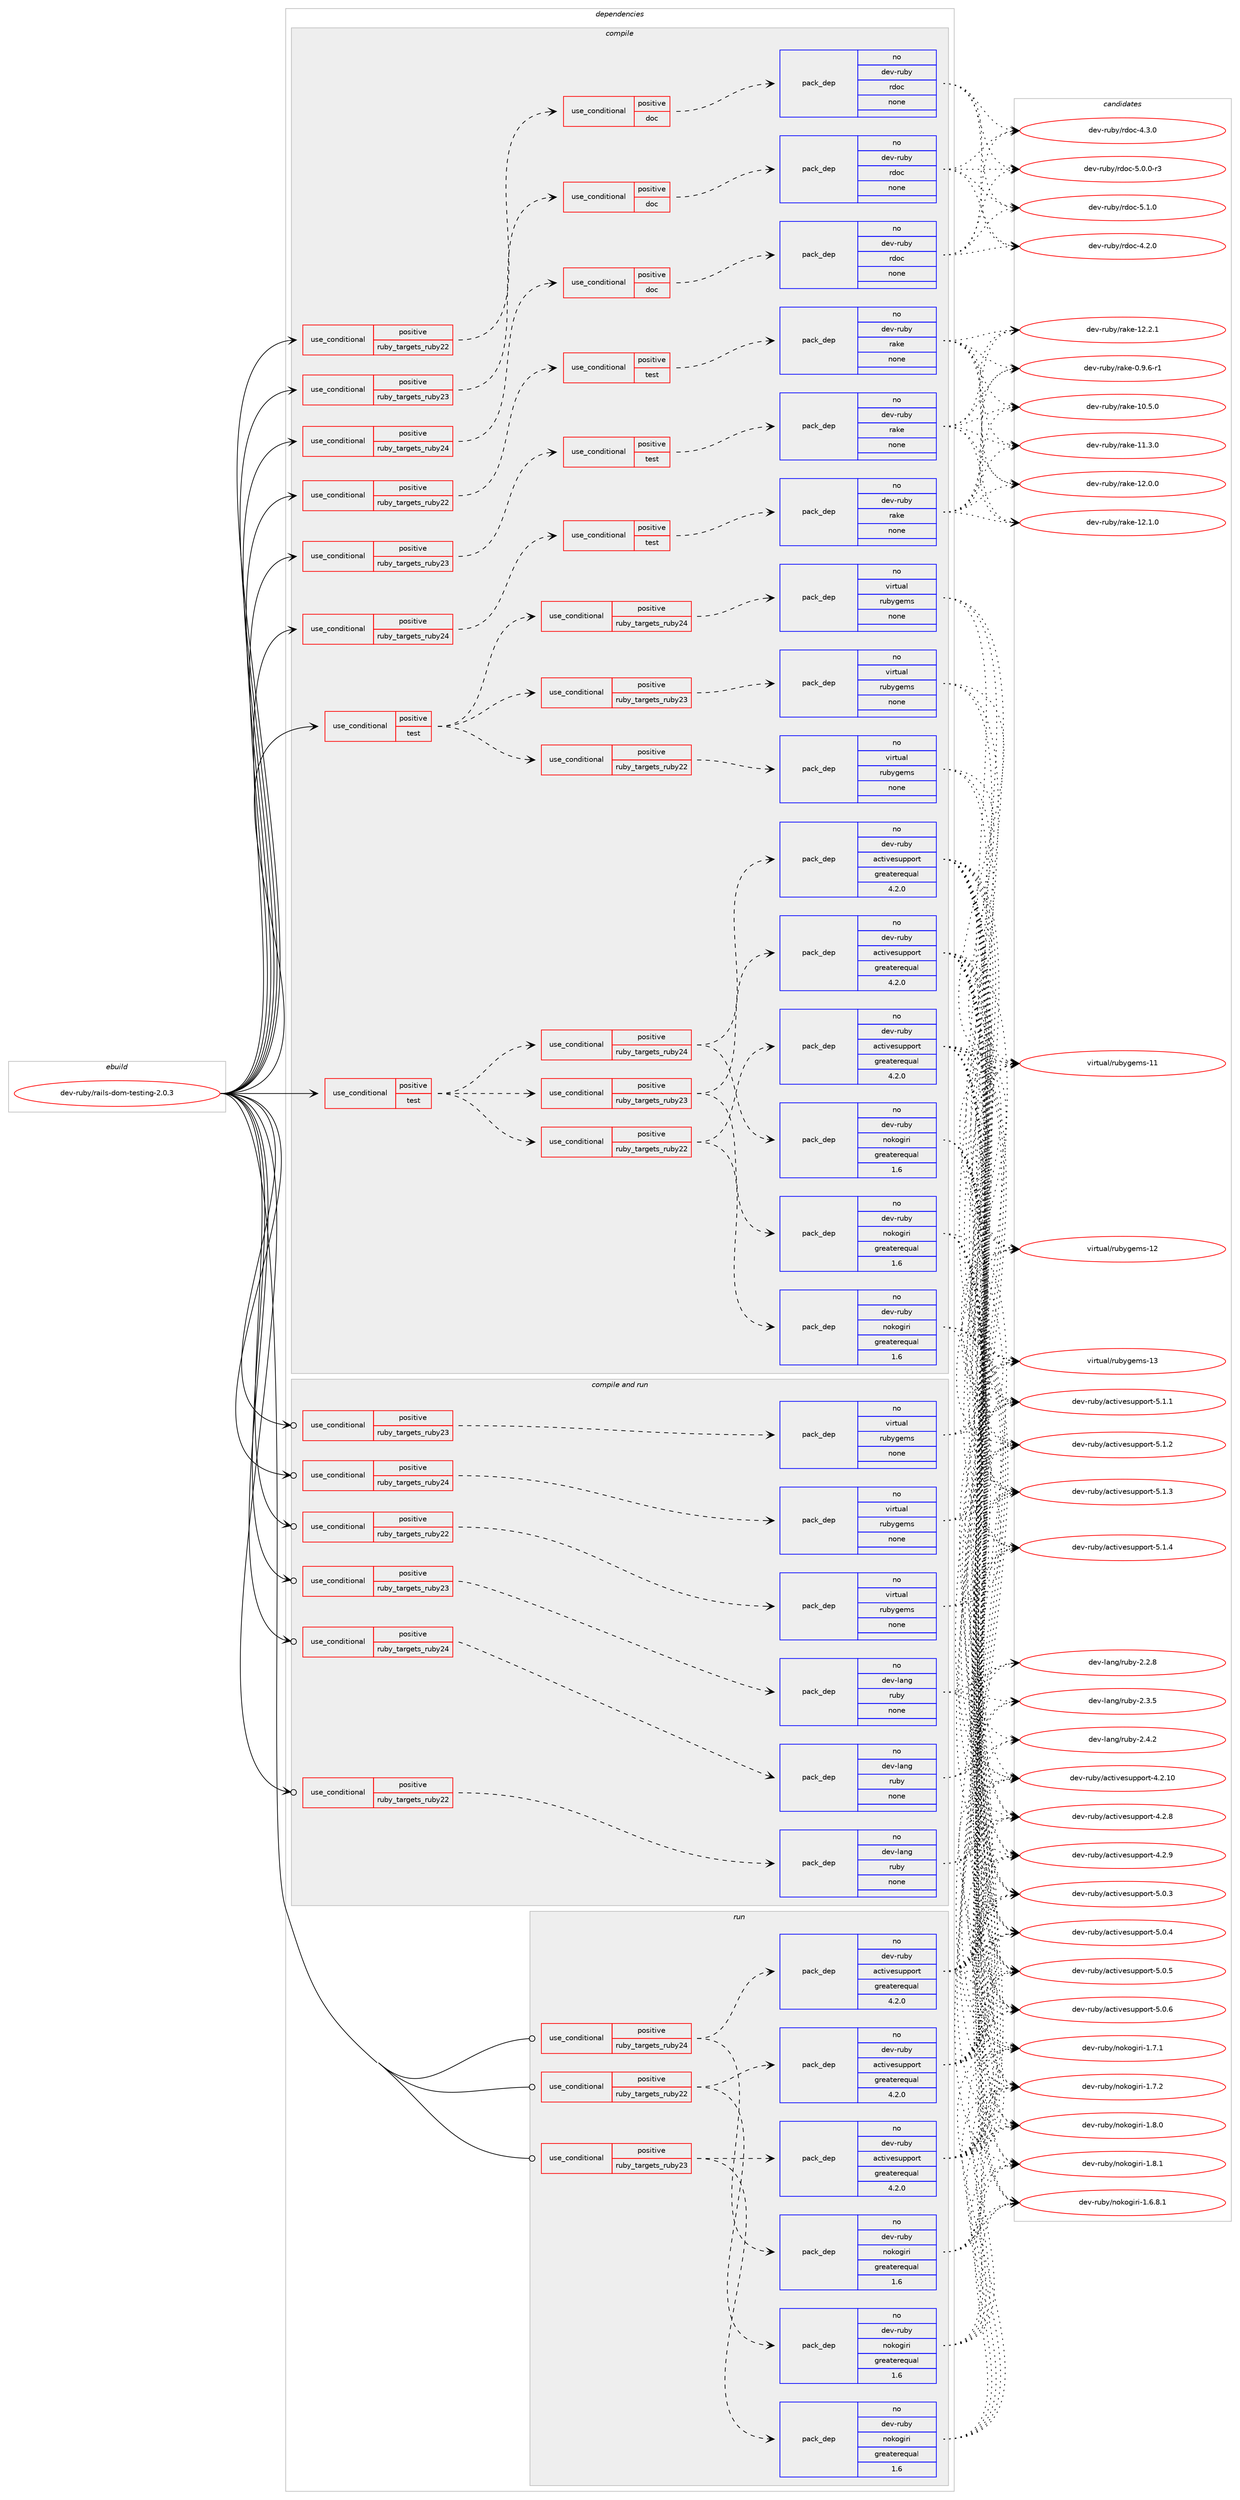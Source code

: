 digraph prolog {

# *************
# Graph options
# *************

newrank=true;
concentrate=true;
compound=true;
graph [rankdir=LR,fontname=Helvetica,fontsize=10,ranksep=1.5];#, ranksep=2.5, nodesep=0.2];
edge  [arrowhead=vee];
node  [fontname=Helvetica,fontsize=10];

# **********
# The ebuild
# **********

subgraph cluster_leftcol {
color=gray;
rank=same;
label=<<i>ebuild</i>>;
id [label="dev-ruby/rails-dom-testing-2.0.3", color=red, width=4, href="../dev-ruby/rails-dom-testing-2.0.3.svg"];
}

# ****************
# The dependencies
# ****************

subgraph cluster_midcol {
color=gray;
label=<<i>dependencies</i>>;
subgraph cluster_compile {
fillcolor="#eeeeee";
style=filled;
label=<<i>compile</i>>;
subgraph cond66800 {
dependency258056 [label=<<TABLE BORDER="0" CELLBORDER="1" CELLSPACING="0" CELLPADDING="4"><TR><TD ROWSPAN="3" CELLPADDING="10">use_conditional</TD></TR><TR><TD>positive</TD></TR><TR><TD>ruby_targets_ruby22</TD></TR></TABLE>>, shape=none, color=red];
subgraph cond66801 {
dependency258057 [label=<<TABLE BORDER="0" CELLBORDER="1" CELLSPACING="0" CELLPADDING="4"><TR><TD ROWSPAN="3" CELLPADDING="10">use_conditional</TD></TR><TR><TD>positive</TD></TR><TR><TD>doc</TD></TR></TABLE>>, shape=none, color=red];
subgraph pack187142 {
dependency258058 [label=<<TABLE BORDER="0" CELLBORDER="1" CELLSPACING="0" CELLPADDING="4" WIDTH="220"><TR><TD ROWSPAN="6" CELLPADDING="30">pack_dep</TD></TR><TR><TD WIDTH="110">no</TD></TR><TR><TD>dev-ruby</TD></TR><TR><TD>rdoc</TD></TR><TR><TD>none</TD></TR><TR><TD></TD></TR></TABLE>>, shape=none, color=blue];
}
dependency258057:e -> dependency258058:w [weight=20,style="dashed",arrowhead="vee"];
}
dependency258056:e -> dependency258057:w [weight=20,style="dashed",arrowhead="vee"];
}
id:e -> dependency258056:w [weight=20,style="solid",arrowhead="vee"];
subgraph cond66802 {
dependency258059 [label=<<TABLE BORDER="0" CELLBORDER="1" CELLSPACING="0" CELLPADDING="4"><TR><TD ROWSPAN="3" CELLPADDING="10">use_conditional</TD></TR><TR><TD>positive</TD></TR><TR><TD>ruby_targets_ruby22</TD></TR></TABLE>>, shape=none, color=red];
subgraph cond66803 {
dependency258060 [label=<<TABLE BORDER="0" CELLBORDER="1" CELLSPACING="0" CELLPADDING="4"><TR><TD ROWSPAN="3" CELLPADDING="10">use_conditional</TD></TR><TR><TD>positive</TD></TR><TR><TD>test</TD></TR></TABLE>>, shape=none, color=red];
subgraph pack187143 {
dependency258061 [label=<<TABLE BORDER="0" CELLBORDER="1" CELLSPACING="0" CELLPADDING="4" WIDTH="220"><TR><TD ROWSPAN="6" CELLPADDING="30">pack_dep</TD></TR><TR><TD WIDTH="110">no</TD></TR><TR><TD>dev-ruby</TD></TR><TR><TD>rake</TD></TR><TR><TD>none</TD></TR><TR><TD></TD></TR></TABLE>>, shape=none, color=blue];
}
dependency258060:e -> dependency258061:w [weight=20,style="dashed",arrowhead="vee"];
}
dependency258059:e -> dependency258060:w [weight=20,style="dashed",arrowhead="vee"];
}
id:e -> dependency258059:w [weight=20,style="solid",arrowhead="vee"];
subgraph cond66804 {
dependency258062 [label=<<TABLE BORDER="0" CELLBORDER="1" CELLSPACING="0" CELLPADDING="4"><TR><TD ROWSPAN="3" CELLPADDING="10">use_conditional</TD></TR><TR><TD>positive</TD></TR><TR><TD>ruby_targets_ruby23</TD></TR></TABLE>>, shape=none, color=red];
subgraph cond66805 {
dependency258063 [label=<<TABLE BORDER="0" CELLBORDER="1" CELLSPACING="0" CELLPADDING="4"><TR><TD ROWSPAN="3" CELLPADDING="10">use_conditional</TD></TR><TR><TD>positive</TD></TR><TR><TD>doc</TD></TR></TABLE>>, shape=none, color=red];
subgraph pack187144 {
dependency258064 [label=<<TABLE BORDER="0" CELLBORDER="1" CELLSPACING="0" CELLPADDING="4" WIDTH="220"><TR><TD ROWSPAN="6" CELLPADDING="30">pack_dep</TD></TR><TR><TD WIDTH="110">no</TD></TR><TR><TD>dev-ruby</TD></TR><TR><TD>rdoc</TD></TR><TR><TD>none</TD></TR><TR><TD></TD></TR></TABLE>>, shape=none, color=blue];
}
dependency258063:e -> dependency258064:w [weight=20,style="dashed",arrowhead="vee"];
}
dependency258062:e -> dependency258063:w [weight=20,style="dashed",arrowhead="vee"];
}
id:e -> dependency258062:w [weight=20,style="solid",arrowhead="vee"];
subgraph cond66806 {
dependency258065 [label=<<TABLE BORDER="0" CELLBORDER="1" CELLSPACING="0" CELLPADDING="4"><TR><TD ROWSPAN="3" CELLPADDING="10">use_conditional</TD></TR><TR><TD>positive</TD></TR><TR><TD>ruby_targets_ruby23</TD></TR></TABLE>>, shape=none, color=red];
subgraph cond66807 {
dependency258066 [label=<<TABLE BORDER="0" CELLBORDER="1" CELLSPACING="0" CELLPADDING="4"><TR><TD ROWSPAN="3" CELLPADDING="10">use_conditional</TD></TR><TR><TD>positive</TD></TR><TR><TD>test</TD></TR></TABLE>>, shape=none, color=red];
subgraph pack187145 {
dependency258067 [label=<<TABLE BORDER="0" CELLBORDER="1" CELLSPACING="0" CELLPADDING="4" WIDTH="220"><TR><TD ROWSPAN="6" CELLPADDING="30">pack_dep</TD></TR><TR><TD WIDTH="110">no</TD></TR><TR><TD>dev-ruby</TD></TR><TR><TD>rake</TD></TR><TR><TD>none</TD></TR><TR><TD></TD></TR></TABLE>>, shape=none, color=blue];
}
dependency258066:e -> dependency258067:w [weight=20,style="dashed",arrowhead="vee"];
}
dependency258065:e -> dependency258066:w [weight=20,style="dashed",arrowhead="vee"];
}
id:e -> dependency258065:w [weight=20,style="solid",arrowhead="vee"];
subgraph cond66808 {
dependency258068 [label=<<TABLE BORDER="0" CELLBORDER="1" CELLSPACING="0" CELLPADDING="4"><TR><TD ROWSPAN="3" CELLPADDING="10">use_conditional</TD></TR><TR><TD>positive</TD></TR><TR><TD>ruby_targets_ruby24</TD></TR></TABLE>>, shape=none, color=red];
subgraph cond66809 {
dependency258069 [label=<<TABLE BORDER="0" CELLBORDER="1" CELLSPACING="0" CELLPADDING="4"><TR><TD ROWSPAN="3" CELLPADDING="10">use_conditional</TD></TR><TR><TD>positive</TD></TR><TR><TD>doc</TD></TR></TABLE>>, shape=none, color=red];
subgraph pack187146 {
dependency258070 [label=<<TABLE BORDER="0" CELLBORDER="1" CELLSPACING="0" CELLPADDING="4" WIDTH="220"><TR><TD ROWSPAN="6" CELLPADDING="30">pack_dep</TD></TR><TR><TD WIDTH="110">no</TD></TR><TR><TD>dev-ruby</TD></TR><TR><TD>rdoc</TD></TR><TR><TD>none</TD></TR><TR><TD></TD></TR></TABLE>>, shape=none, color=blue];
}
dependency258069:e -> dependency258070:w [weight=20,style="dashed",arrowhead="vee"];
}
dependency258068:e -> dependency258069:w [weight=20,style="dashed",arrowhead="vee"];
}
id:e -> dependency258068:w [weight=20,style="solid",arrowhead="vee"];
subgraph cond66810 {
dependency258071 [label=<<TABLE BORDER="0" CELLBORDER="1" CELLSPACING="0" CELLPADDING="4"><TR><TD ROWSPAN="3" CELLPADDING="10">use_conditional</TD></TR><TR><TD>positive</TD></TR><TR><TD>ruby_targets_ruby24</TD></TR></TABLE>>, shape=none, color=red];
subgraph cond66811 {
dependency258072 [label=<<TABLE BORDER="0" CELLBORDER="1" CELLSPACING="0" CELLPADDING="4"><TR><TD ROWSPAN="3" CELLPADDING="10">use_conditional</TD></TR><TR><TD>positive</TD></TR><TR><TD>test</TD></TR></TABLE>>, shape=none, color=red];
subgraph pack187147 {
dependency258073 [label=<<TABLE BORDER="0" CELLBORDER="1" CELLSPACING="0" CELLPADDING="4" WIDTH="220"><TR><TD ROWSPAN="6" CELLPADDING="30">pack_dep</TD></TR><TR><TD WIDTH="110">no</TD></TR><TR><TD>dev-ruby</TD></TR><TR><TD>rake</TD></TR><TR><TD>none</TD></TR><TR><TD></TD></TR></TABLE>>, shape=none, color=blue];
}
dependency258072:e -> dependency258073:w [weight=20,style="dashed",arrowhead="vee"];
}
dependency258071:e -> dependency258072:w [weight=20,style="dashed",arrowhead="vee"];
}
id:e -> dependency258071:w [weight=20,style="solid",arrowhead="vee"];
subgraph cond66812 {
dependency258074 [label=<<TABLE BORDER="0" CELLBORDER="1" CELLSPACING="0" CELLPADDING="4"><TR><TD ROWSPAN="3" CELLPADDING="10">use_conditional</TD></TR><TR><TD>positive</TD></TR><TR><TD>test</TD></TR></TABLE>>, shape=none, color=red];
subgraph cond66813 {
dependency258075 [label=<<TABLE BORDER="0" CELLBORDER="1" CELLSPACING="0" CELLPADDING="4"><TR><TD ROWSPAN="3" CELLPADDING="10">use_conditional</TD></TR><TR><TD>positive</TD></TR><TR><TD>ruby_targets_ruby22</TD></TR></TABLE>>, shape=none, color=red];
subgraph pack187148 {
dependency258076 [label=<<TABLE BORDER="0" CELLBORDER="1" CELLSPACING="0" CELLPADDING="4" WIDTH="220"><TR><TD ROWSPAN="6" CELLPADDING="30">pack_dep</TD></TR><TR><TD WIDTH="110">no</TD></TR><TR><TD>dev-ruby</TD></TR><TR><TD>activesupport</TD></TR><TR><TD>greaterequal</TD></TR><TR><TD>4.2.0</TD></TR></TABLE>>, shape=none, color=blue];
}
dependency258075:e -> dependency258076:w [weight=20,style="dashed",arrowhead="vee"];
subgraph pack187149 {
dependency258077 [label=<<TABLE BORDER="0" CELLBORDER="1" CELLSPACING="0" CELLPADDING="4" WIDTH="220"><TR><TD ROWSPAN="6" CELLPADDING="30">pack_dep</TD></TR><TR><TD WIDTH="110">no</TD></TR><TR><TD>dev-ruby</TD></TR><TR><TD>nokogiri</TD></TR><TR><TD>greaterequal</TD></TR><TR><TD>1.6</TD></TR></TABLE>>, shape=none, color=blue];
}
dependency258075:e -> dependency258077:w [weight=20,style="dashed",arrowhead="vee"];
}
dependency258074:e -> dependency258075:w [weight=20,style="dashed",arrowhead="vee"];
subgraph cond66814 {
dependency258078 [label=<<TABLE BORDER="0" CELLBORDER="1" CELLSPACING="0" CELLPADDING="4"><TR><TD ROWSPAN="3" CELLPADDING="10">use_conditional</TD></TR><TR><TD>positive</TD></TR><TR><TD>ruby_targets_ruby23</TD></TR></TABLE>>, shape=none, color=red];
subgraph pack187150 {
dependency258079 [label=<<TABLE BORDER="0" CELLBORDER="1" CELLSPACING="0" CELLPADDING="4" WIDTH="220"><TR><TD ROWSPAN="6" CELLPADDING="30">pack_dep</TD></TR><TR><TD WIDTH="110">no</TD></TR><TR><TD>dev-ruby</TD></TR><TR><TD>activesupport</TD></TR><TR><TD>greaterequal</TD></TR><TR><TD>4.2.0</TD></TR></TABLE>>, shape=none, color=blue];
}
dependency258078:e -> dependency258079:w [weight=20,style="dashed",arrowhead="vee"];
subgraph pack187151 {
dependency258080 [label=<<TABLE BORDER="0" CELLBORDER="1" CELLSPACING="0" CELLPADDING="4" WIDTH="220"><TR><TD ROWSPAN="6" CELLPADDING="30">pack_dep</TD></TR><TR><TD WIDTH="110">no</TD></TR><TR><TD>dev-ruby</TD></TR><TR><TD>nokogiri</TD></TR><TR><TD>greaterequal</TD></TR><TR><TD>1.6</TD></TR></TABLE>>, shape=none, color=blue];
}
dependency258078:e -> dependency258080:w [weight=20,style="dashed",arrowhead="vee"];
}
dependency258074:e -> dependency258078:w [weight=20,style="dashed",arrowhead="vee"];
subgraph cond66815 {
dependency258081 [label=<<TABLE BORDER="0" CELLBORDER="1" CELLSPACING="0" CELLPADDING="4"><TR><TD ROWSPAN="3" CELLPADDING="10">use_conditional</TD></TR><TR><TD>positive</TD></TR><TR><TD>ruby_targets_ruby24</TD></TR></TABLE>>, shape=none, color=red];
subgraph pack187152 {
dependency258082 [label=<<TABLE BORDER="0" CELLBORDER="1" CELLSPACING="0" CELLPADDING="4" WIDTH="220"><TR><TD ROWSPAN="6" CELLPADDING="30">pack_dep</TD></TR><TR><TD WIDTH="110">no</TD></TR><TR><TD>dev-ruby</TD></TR><TR><TD>activesupport</TD></TR><TR><TD>greaterequal</TD></TR><TR><TD>4.2.0</TD></TR></TABLE>>, shape=none, color=blue];
}
dependency258081:e -> dependency258082:w [weight=20,style="dashed",arrowhead="vee"];
subgraph pack187153 {
dependency258083 [label=<<TABLE BORDER="0" CELLBORDER="1" CELLSPACING="0" CELLPADDING="4" WIDTH="220"><TR><TD ROWSPAN="6" CELLPADDING="30">pack_dep</TD></TR><TR><TD WIDTH="110">no</TD></TR><TR><TD>dev-ruby</TD></TR><TR><TD>nokogiri</TD></TR><TR><TD>greaterequal</TD></TR><TR><TD>1.6</TD></TR></TABLE>>, shape=none, color=blue];
}
dependency258081:e -> dependency258083:w [weight=20,style="dashed",arrowhead="vee"];
}
dependency258074:e -> dependency258081:w [weight=20,style="dashed",arrowhead="vee"];
}
id:e -> dependency258074:w [weight=20,style="solid",arrowhead="vee"];
subgraph cond66816 {
dependency258084 [label=<<TABLE BORDER="0" CELLBORDER="1" CELLSPACING="0" CELLPADDING="4"><TR><TD ROWSPAN="3" CELLPADDING="10">use_conditional</TD></TR><TR><TD>positive</TD></TR><TR><TD>test</TD></TR></TABLE>>, shape=none, color=red];
subgraph cond66817 {
dependency258085 [label=<<TABLE BORDER="0" CELLBORDER="1" CELLSPACING="0" CELLPADDING="4"><TR><TD ROWSPAN="3" CELLPADDING="10">use_conditional</TD></TR><TR><TD>positive</TD></TR><TR><TD>ruby_targets_ruby22</TD></TR></TABLE>>, shape=none, color=red];
subgraph pack187154 {
dependency258086 [label=<<TABLE BORDER="0" CELLBORDER="1" CELLSPACING="0" CELLPADDING="4" WIDTH="220"><TR><TD ROWSPAN="6" CELLPADDING="30">pack_dep</TD></TR><TR><TD WIDTH="110">no</TD></TR><TR><TD>virtual</TD></TR><TR><TD>rubygems</TD></TR><TR><TD>none</TD></TR><TR><TD></TD></TR></TABLE>>, shape=none, color=blue];
}
dependency258085:e -> dependency258086:w [weight=20,style="dashed",arrowhead="vee"];
}
dependency258084:e -> dependency258085:w [weight=20,style="dashed",arrowhead="vee"];
subgraph cond66818 {
dependency258087 [label=<<TABLE BORDER="0" CELLBORDER="1" CELLSPACING="0" CELLPADDING="4"><TR><TD ROWSPAN="3" CELLPADDING="10">use_conditional</TD></TR><TR><TD>positive</TD></TR><TR><TD>ruby_targets_ruby23</TD></TR></TABLE>>, shape=none, color=red];
subgraph pack187155 {
dependency258088 [label=<<TABLE BORDER="0" CELLBORDER="1" CELLSPACING="0" CELLPADDING="4" WIDTH="220"><TR><TD ROWSPAN="6" CELLPADDING="30">pack_dep</TD></TR><TR><TD WIDTH="110">no</TD></TR><TR><TD>virtual</TD></TR><TR><TD>rubygems</TD></TR><TR><TD>none</TD></TR><TR><TD></TD></TR></TABLE>>, shape=none, color=blue];
}
dependency258087:e -> dependency258088:w [weight=20,style="dashed",arrowhead="vee"];
}
dependency258084:e -> dependency258087:w [weight=20,style="dashed",arrowhead="vee"];
subgraph cond66819 {
dependency258089 [label=<<TABLE BORDER="0" CELLBORDER="1" CELLSPACING="0" CELLPADDING="4"><TR><TD ROWSPAN="3" CELLPADDING="10">use_conditional</TD></TR><TR><TD>positive</TD></TR><TR><TD>ruby_targets_ruby24</TD></TR></TABLE>>, shape=none, color=red];
subgraph pack187156 {
dependency258090 [label=<<TABLE BORDER="0" CELLBORDER="1" CELLSPACING="0" CELLPADDING="4" WIDTH="220"><TR><TD ROWSPAN="6" CELLPADDING="30">pack_dep</TD></TR><TR><TD WIDTH="110">no</TD></TR><TR><TD>virtual</TD></TR><TR><TD>rubygems</TD></TR><TR><TD>none</TD></TR><TR><TD></TD></TR></TABLE>>, shape=none, color=blue];
}
dependency258089:e -> dependency258090:w [weight=20,style="dashed",arrowhead="vee"];
}
dependency258084:e -> dependency258089:w [weight=20,style="dashed",arrowhead="vee"];
}
id:e -> dependency258084:w [weight=20,style="solid",arrowhead="vee"];
}
subgraph cluster_compileandrun {
fillcolor="#eeeeee";
style=filled;
label=<<i>compile and run</i>>;
subgraph cond66820 {
dependency258091 [label=<<TABLE BORDER="0" CELLBORDER="1" CELLSPACING="0" CELLPADDING="4"><TR><TD ROWSPAN="3" CELLPADDING="10">use_conditional</TD></TR><TR><TD>positive</TD></TR><TR><TD>ruby_targets_ruby22</TD></TR></TABLE>>, shape=none, color=red];
subgraph pack187157 {
dependency258092 [label=<<TABLE BORDER="0" CELLBORDER="1" CELLSPACING="0" CELLPADDING="4" WIDTH="220"><TR><TD ROWSPAN="6" CELLPADDING="30">pack_dep</TD></TR><TR><TD WIDTH="110">no</TD></TR><TR><TD>dev-lang</TD></TR><TR><TD>ruby</TD></TR><TR><TD>none</TD></TR><TR><TD></TD></TR></TABLE>>, shape=none, color=blue];
}
dependency258091:e -> dependency258092:w [weight=20,style="dashed",arrowhead="vee"];
}
id:e -> dependency258091:w [weight=20,style="solid",arrowhead="odotvee"];
subgraph cond66821 {
dependency258093 [label=<<TABLE BORDER="0" CELLBORDER="1" CELLSPACING="0" CELLPADDING="4"><TR><TD ROWSPAN="3" CELLPADDING="10">use_conditional</TD></TR><TR><TD>positive</TD></TR><TR><TD>ruby_targets_ruby22</TD></TR></TABLE>>, shape=none, color=red];
subgraph pack187158 {
dependency258094 [label=<<TABLE BORDER="0" CELLBORDER="1" CELLSPACING="0" CELLPADDING="4" WIDTH="220"><TR><TD ROWSPAN="6" CELLPADDING="30">pack_dep</TD></TR><TR><TD WIDTH="110">no</TD></TR><TR><TD>virtual</TD></TR><TR><TD>rubygems</TD></TR><TR><TD>none</TD></TR><TR><TD></TD></TR></TABLE>>, shape=none, color=blue];
}
dependency258093:e -> dependency258094:w [weight=20,style="dashed",arrowhead="vee"];
}
id:e -> dependency258093:w [weight=20,style="solid",arrowhead="odotvee"];
subgraph cond66822 {
dependency258095 [label=<<TABLE BORDER="0" CELLBORDER="1" CELLSPACING="0" CELLPADDING="4"><TR><TD ROWSPAN="3" CELLPADDING="10">use_conditional</TD></TR><TR><TD>positive</TD></TR><TR><TD>ruby_targets_ruby23</TD></TR></TABLE>>, shape=none, color=red];
subgraph pack187159 {
dependency258096 [label=<<TABLE BORDER="0" CELLBORDER="1" CELLSPACING="0" CELLPADDING="4" WIDTH="220"><TR><TD ROWSPAN="6" CELLPADDING="30">pack_dep</TD></TR><TR><TD WIDTH="110">no</TD></TR><TR><TD>dev-lang</TD></TR><TR><TD>ruby</TD></TR><TR><TD>none</TD></TR><TR><TD></TD></TR></TABLE>>, shape=none, color=blue];
}
dependency258095:e -> dependency258096:w [weight=20,style="dashed",arrowhead="vee"];
}
id:e -> dependency258095:w [weight=20,style="solid",arrowhead="odotvee"];
subgraph cond66823 {
dependency258097 [label=<<TABLE BORDER="0" CELLBORDER="1" CELLSPACING="0" CELLPADDING="4"><TR><TD ROWSPAN="3" CELLPADDING="10">use_conditional</TD></TR><TR><TD>positive</TD></TR><TR><TD>ruby_targets_ruby23</TD></TR></TABLE>>, shape=none, color=red];
subgraph pack187160 {
dependency258098 [label=<<TABLE BORDER="0" CELLBORDER="1" CELLSPACING="0" CELLPADDING="4" WIDTH="220"><TR><TD ROWSPAN="6" CELLPADDING="30">pack_dep</TD></TR><TR><TD WIDTH="110">no</TD></TR><TR><TD>virtual</TD></TR><TR><TD>rubygems</TD></TR><TR><TD>none</TD></TR><TR><TD></TD></TR></TABLE>>, shape=none, color=blue];
}
dependency258097:e -> dependency258098:w [weight=20,style="dashed",arrowhead="vee"];
}
id:e -> dependency258097:w [weight=20,style="solid",arrowhead="odotvee"];
subgraph cond66824 {
dependency258099 [label=<<TABLE BORDER="0" CELLBORDER="1" CELLSPACING="0" CELLPADDING="4"><TR><TD ROWSPAN="3" CELLPADDING="10">use_conditional</TD></TR><TR><TD>positive</TD></TR><TR><TD>ruby_targets_ruby24</TD></TR></TABLE>>, shape=none, color=red];
subgraph pack187161 {
dependency258100 [label=<<TABLE BORDER="0" CELLBORDER="1" CELLSPACING="0" CELLPADDING="4" WIDTH="220"><TR><TD ROWSPAN="6" CELLPADDING="30">pack_dep</TD></TR><TR><TD WIDTH="110">no</TD></TR><TR><TD>dev-lang</TD></TR><TR><TD>ruby</TD></TR><TR><TD>none</TD></TR><TR><TD></TD></TR></TABLE>>, shape=none, color=blue];
}
dependency258099:e -> dependency258100:w [weight=20,style="dashed",arrowhead="vee"];
}
id:e -> dependency258099:w [weight=20,style="solid",arrowhead="odotvee"];
subgraph cond66825 {
dependency258101 [label=<<TABLE BORDER="0" CELLBORDER="1" CELLSPACING="0" CELLPADDING="4"><TR><TD ROWSPAN="3" CELLPADDING="10">use_conditional</TD></TR><TR><TD>positive</TD></TR><TR><TD>ruby_targets_ruby24</TD></TR></TABLE>>, shape=none, color=red];
subgraph pack187162 {
dependency258102 [label=<<TABLE BORDER="0" CELLBORDER="1" CELLSPACING="0" CELLPADDING="4" WIDTH="220"><TR><TD ROWSPAN="6" CELLPADDING="30">pack_dep</TD></TR><TR><TD WIDTH="110">no</TD></TR><TR><TD>virtual</TD></TR><TR><TD>rubygems</TD></TR><TR><TD>none</TD></TR><TR><TD></TD></TR></TABLE>>, shape=none, color=blue];
}
dependency258101:e -> dependency258102:w [weight=20,style="dashed",arrowhead="vee"];
}
id:e -> dependency258101:w [weight=20,style="solid",arrowhead="odotvee"];
}
subgraph cluster_run {
fillcolor="#eeeeee";
style=filled;
label=<<i>run</i>>;
subgraph cond66826 {
dependency258103 [label=<<TABLE BORDER="0" CELLBORDER="1" CELLSPACING="0" CELLPADDING="4"><TR><TD ROWSPAN="3" CELLPADDING="10">use_conditional</TD></TR><TR><TD>positive</TD></TR><TR><TD>ruby_targets_ruby22</TD></TR></TABLE>>, shape=none, color=red];
subgraph pack187163 {
dependency258104 [label=<<TABLE BORDER="0" CELLBORDER="1" CELLSPACING="0" CELLPADDING="4" WIDTH="220"><TR><TD ROWSPAN="6" CELLPADDING="30">pack_dep</TD></TR><TR><TD WIDTH="110">no</TD></TR><TR><TD>dev-ruby</TD></TR><TR><TD>activesupport</TD></TR><TR><TD>greaterequal</TD></TR><TR><TD>4.2.0</TD></TR></TABLE>>, shape=none, color=blue];
}
dependency258103:e -> dependency258104:w [weight=20,style="dashed",arrowhead="vee"];
subgraph pack187164 {
dependency258105 [label=<<TABLE BORDER="0" CELLBORDER="1" CELLSPACING="0" CELLPADDING="4" WIDTH="220"><TR><TD ROWSPAN="6" CELLPADDING="30">pack_dep</TD></TR><TR><TD WIDTH="110">no</TD></TR><TR><TD>dev-ruby</TD></TR><TR><TD>nokogiri</TD></TR><TR><TD>greaterequal</TD></TR><TR><TD>1.6</TD></TR></TABLE>>, shape=none, color=blue];
}
dependency258103:e -> dependency258105:w [weight=20,style="dashed",arrowhead="vee"];
}
id:e -> dependency258103:w [weight=20,style="solid",arrowhead="odot"];
subgraph cond66827 {
dependency258106 [label=<<TABLE BORDER="0" CELLBORDER="1" CELLSPACING="0" CELLPADDING="4"><TR><TD ROWSPAN="3" CELLPADDING="10">use_conditional</TD></TR><TR><TD>positive</TD></TR><TR><TD>ruby_targets_ruby23</TD></TR></TABLE>>, shape=none, color=red];
subgraph pack187165 {
dependency258107 [label=<<TABLE BORDER="0" CELLBORDER="1" CELLSPACING="0" CELLPADDING="4" WIDTH="220"><TR><TD ROWSPAN="6" CELLPADDING="30">pack_dep</TD></TR><TR><TD WIDTH="110">no</TD></TR><TR><TD>dev-ruby</TD></TR><TR><TD>activesupport</TD></TR><TR><TD>greaterequal</TD></TR><TR><TD>4.2.0</TD></TR></TABLE>>, shape=none, color=blue];
}
dependency258106:e -> dependency258107:w [weight=20,style="dashed",arrowhead="vee"];
subgraph pack187166 {
dependency258108 [label=<<TABLE BORDER="0" CELLBORDER="1" CELLSPACING="0" CELLPADDING="4" WIDTH="220"><TR><TD ROWSPAN="6" CELLPADDING="30">pack_dep</TD></TR><TR><TD WIDTH="110">no</TD></TR><TR><TD>dev-ruby</TD></TR><TR><TD>nokogiri</TD></TR><TR><TD>greaterequal</TD></TR><TR><TD>1.6</TD></TR></TABLE>>, shape=none, color=blue];
}
dependency258106:e -> dependency258108:w [weight=20,style="dashed",arrowhead="vee"];
}
id:e -> dependency258106:w [weight=20,style="solid",arrowhead="odot"];
subgraph cond66828 {
dependency258109 [label=<<TABLE BORDER="0" CELLBORDER="1" CELLSPACING="0" CELLPADDING="4"><TR><TD ROWSPAN="3" CELLPADDING="10">use_conditional</TD></TR><TR><TD>positive</TD></TR><TR><TD>ruby_targets_ruby24</TD></TR></TABLE>>, shape=none, color=red];
subgraph pack187167 {
dependency258110 [label=<<TABLE BORDER="0" CELLBORDER="1" CELLSPACING="0" CELLPADDING="4" WIDTH="220"><TR><TD ROWSPAN="6" CELLPADDING="30">pack_dep</TD></TR><TR><TD WIDTH="110">no</TD></TR><TR><TD>dev-ruby</TD></TR><TR><TD>activesupport</TD></TR><TR><TD>greaterequal</TD></TR><TR><TD>4.2.0</TD></TR></TABLE>>, shape=none, color=blue];
}
dependency258109:e -> dependency258110:w [weight=20,style="dashed",arrowhead="vee"];
subgraph pack187168 {
dependency258111 [label=<<TABLE BORDER="0" CELLBORDER="1" CELLSPACING="0" CELLPADDING="4" WIDTH="220"><TR><TD ROWSPAN="6" CELLPADDING="30">pack_dep</TD></TR><TR><TD WIDTH="110">no</TD></TR><TR><TD>dev-ruby</TD></TR><TR><TD>nokogiri</TD></TR><TR><TD>greaterequal</TD></TR><TR><TD>1.6</TD></TR></TABLE>>, shape=none, color=blue];
}
dependency258109:e -> dependency258111:w [weight=20,style="dashed",arrowhead="vee"];
}
id:e -> dependency258109:w [weight=20,style="solid",arrowhead="odot"];
}
}

# **************
# The candidates
# **************

subgraph cluster_choices {
rank=same;
color=gray;
label=<<i>candidates</i>>;

subgraph choice187142 {
color=black;
nodesep=1;
choice10010111845114117981214711410011199455246504648 [label="dev-ruby/rdoc-4.2.0", color=red, width=4,href="../dev-ruby/rdoc-4.2.0.svg"];
choice10010111845114117981214711410011199455246514648 [label="dev-ruby/rdoc-4.3.0", color=red, width=4,href="../dev-ruby/rdoc-4.3.0.svg"];
choice100101118451141179812147114100111994553464846484511451 [label="dev-ruby/rdoc-5.0.0-r3", color=red, width=4,href="../dev-ruby/rdoc-5.0.0-r3.svg"];
choice10010111845114117981214711410011199455346494648 [label="dev-ruby/rdoc-5.1.0", color=red, width=4,href="../dev-ruby/rdoc-5.1.0.svg"];
dependency258058:e -> choice10010111845114117981214711410011199455246504648:w [style=dotted,weight="100"];
dependency258058:e -> choice10010111845114117981214711410011199455246514648:w [style=dotted,weight="100"];
dependency258058:e -> choice100101118451141179812147114100111994553464846484511451:w [style=dotted,weight="100"];
dependency258058:e -> choice10010111845114117981214711410011199455346494648:w [style=dotted,weight="100"];
}
subgraph choice187143 {
color=black;
nodesep=1;
choice100101118451141179812147114971071014548465746544511449 [label="dev-ruby/rake-0.9.6-r1", color=red, width=4,href="../dev-ruby/rake-0.9.6-r1.svg"];
choice1001011184511411798121471149710710145494846534648 [label="dev-ruby/rake-10.5.0", color=red, width=4,href="../dev-ruby/rake-10.5.0.svg"];
choice1001011184511411798121471149710710145494946514648 [label="dev-ruby/rake-11.3.0", color=red, width=4,href="../dev-ruby/rake-11.3.0.svg"];
choice1001011184511411798121471149710710145495046484648 [label="dev-ruby/rake-12.0.0", color=red, width=4,href="../dev-ruby/rake-12.0.0.svg"];
choice1001011184511411798121471149710710145495046494648 [label="dev-ruby/rake-12.1.0", color=red, width=4,href="../dev-ruby/rake-12.1.0.svg"];
choice1001011184511411798121471149710710145495046504649 [label="dev-ruby/rake-12.2.1", color=red, width=4,href="../dev-ruby/rake-12.2.1.svg"];
dependency258061:e -> choice100101118451141179812147114971071014548465746544511449:w [style=dotted,weight="100"];
dependency258061:e -> choice1001011184511411798121471149710710145494846534648:w [style=dotted,weight="100"];
dependency258061:e -> choice1001011184511411798121471149710710145494946514648:w [style=dotted,weight="100"];
dependency258061:e -> choice1001011184511411798121471149710710145495046484648:w [style=dotted,weight="100"];
dependency258061:e -> choice1001011184511411798121471149710710145495046494648:w [style=dotted,weight="100"];
dependency258061:e -> choice1001011184511411798121471149710710145495046504649:w [style=dotted,weight="100"];
}
subgraph choice187144 {
color=black;
nodesep=1;
choice10010111845114117981214711410011199455246504648 [label="dev-ruby/rdoc-4.2.0", color=red, width=4,href="../dev-ruby/rdoc-4.2.0.svg"];
choice10010111845114117981214711410011199455246514648 [label="dev-ruby/rdoc-4.3.0", color=red, width=4,href="../dev-ruby/rdoc-4.3.0.svg"];
choice100101118451141179812147114100111994553464846484511451 [label="dev-ruby/rdoc-5.0.0-r3", color=red, width=4,href="../dev-ruby/rdoc-5.0.0-r3.svg"];
choice10010111845114117981214711410011199455346494648 [label="dev-ruby/rdoc-5.1.0", color=red, width=4,href="../dev-ruby/rdoc-5.1.0.svg"];
dependency258064:e -> choice10010111845114117981214711410011199455246504648:w [style=dotted,weight="100"];
dependency258064:e -> choice10010111845114117981214711410011199455246514648:w [style=dotted,weight="100"];
dependency258064:e -> choice100101118451141179812147114100111994553464846484511451:w [style=dotted,weight="100"];
dependency258064:e -> choice10010111845114117981214711410011199455346494648:w [style=dotted,weight="100"];
}
subgraph choice187145 {
color=black;
nodesep=1;
choice100101118451141179812147114971071014548465746544511449 [label="dev-ruby/rake-0.9.6-r1", color=red, width=4,href="../dev-ruby/rake-0.9.6-r1.svg"];
choice1001011184511411798121471149710710145494846534648 [label="dev-ruby/rake-10.5.0", color=red, width=4,href="../dev-ruby/rake-10.5.0.svg"];
choice1001011184511411798121471149710710145494946514648 [label="dev-ruby/rake-11.3.0", color=red, width=4,href="../dev-ruby/rake-11.3.0.svg"];
choice1001011184511411798121471149710710145495046484648 [label="dev-ruby/rake-12.0.0", color=red, width=4,href="../dev-ruby/rake-12.0.0.svg"];
choice1001011184511411798121471149710710145495046494648 [label="dev-ruby/rake-12.1.0", color=red, width=4,href="../dev-ruby/rake-12.1.0.svg"];
choice1001011184511411798121471149710710145495046504649 [label="dev-ruby/rake-12.2.1", color=red, width=4,href="../dev-ruby/rake-12.2.1.svg"];
dependency258067:e -> choice100101118451141179812147114971071014548465746544511449:w [style=dotted,weight="100"];
dependency258067:e -> choice1001011184511411798121471149710710145494846534648:w [style=dotted,weight="100"];
dependency258067:e -> choice1001011184511411798121471149710710145494946514648:w [style=dotted,weight="100"];
dependency258067:e -> choice1001011184511411798121471149710710145495046484648:w [style=dotted,weight="100"];
dependency258067:e -> choice1001011184511411798121471149710710145495046494648:w [style=dotted,weight="100"];
dependency258067:e -> choice1001011184511411798121471149710710145495046504649:w [style=dotted,weight="100"];
}
subgraph choice187146 {
color=black;
nodesep=1;
choice10010111845114117981214711410011199455246504648 [label="dev-ruby/rdoc-4.2.0", color=red, width=4,href="../dev-ruby/rdoc-4.2.0.svg"];
choice10010111845114117981214711410011199455246514648 [label="dev-ruby/rdoc-4.3.0", color=red, width=4,href="../dev-ruby/rdoc-4.3.0.svg"];
choice100101118451141179812147114100111994553464846484511451 [label="dev-ruby/rdoc-5.0.0-r3", color=red, width=4,href="../dev-ruby/rdoc-5.0.0-r3.svg"];
choice10010111845114117981214711410011199455346494648 [label="dev-ruby/rdoc-5.1.0", color=red, width=4,href="../dev-ruby/rdoc-5.1.0.svg"];
dependency258070:e -> choice10010111845114117981214711410011199455246504648:w [style=dotted,weight="100"];
dependency258070:e -> choice10010111845114117981214711410011199455246514648:w [style=dotted,weight="100"];
dependency258070:e -> choice100101118451141179812147114100111994553464846484511451:w [style=dotted,weight="100"];
dependency258070:e -> choice10010111845114117981214711410011199455346494648:w [style=dotted,weight="100"];
}
subgraph choice187147 {
color=black;
nodesep=1;
choice100101118451141179812147114971071014548465746544511449 [label="dev-ruby/rake-0.9.6-r1", color=red, width=4,href="../dev-ruby/rake-0.9.6-r1.svg"];
choice1001011184511411798121471149710710145494846534648 [label="dev-ruby/rake-10.5.0", color=red, width=4,href="../dev-ruby/rake-10.5.0.svg"];
choice1001011184511411798121471149710710145494946514648 [label="dev-ruby/rake-11.3.0", color=red, width=4,href="../dev-ruby/rake-11.3.0.svg"];
choice1001011184511411798121471149710710145495046484648 [label="dev-ruby/rake-12.0.0", color=red, width=4,href="../dev-ruby/rake-12.0.0.svg"];
choice1001011184511411798121471149710710145495046494648 [label="dev-ruby/rake-12.1.0", color=red, width=4,href="../dev-ruby/rake-12.1.0.svg"];
choice1001011184511411798121471149710710145495046504649 [label="dev-ruby/rake-12.2.1", color=red, width=4,href="../dev-ruby/rake-12.2.1.svg"];
dependency258073:e -> choice100101118451141179812147114971071014548465746544511449:w [style=dotted,weight="100"];
dependency258073:e -> choice1001011184511411798121471149710710145494846534648:w [style=dotted,weight="100"];
dependency258073:e -> choice1001011184511411798121471149710710145494946514648:w [style=dotted,weight="100"];
dependency258073:e -> choice1001011184511411798121471149710710145495046484648:w [style=dotted,weight="100"];
dependency258073:e -> choice1001011184511411798121471149710710145495046494648:w [style=dotted,weight="100"];
dependency258073:e -> choice1001011184511411798121471149710710145495046504649:w [style=dotted,weight="100"];
}
subgraph choice187148 {
color=black;
nodesep=1;
choice100101118451141179812147979911610511810111511711211211111411645524650464948 [label="dev-ruby/activesupport-4.2.10", color=red, width=4,href="../dev-ruby/activesupport-4.2.10.svg"];
choice1001011184511411798121479799116105118101115117112112111114116455246504656 [label="dev-ruby/activesupport-4.2.8", color=red, width=4,href="../dev-ruby/activesupport-4.2.8.svg"];
choice1001011184511411798121479799116105118101115117112112111114116455246504657 [label="dev-ruby/activesupport-4.2.9", color=red, width=4,href="../dev-ruby/activesupport-4.2.9.svg"];
choice1001011184511411798121479799116105118101115117112112111114116455346484651 [label="dev-ruby/activesupport-5.0.3", color=red, width=4,href="../dev-ruby/activesupport-5.0.3.svg"];
choice1001011184511411798121479799116105118101115117112112111114116455346484652 [label="dev-ruby/activesupport-5.0.4", color=red, width=4,href="../dev-ruby/activesupport-5.0.4.svg"];
choice1001011184511411798121479799116105118101115117112112111114116455346484653 [label="dev-ruby/activesupport-5.0.5", color=red, width=4,href="../dev-ruby/activesupport-5.0.5.svg"];
choice1001011184511411798121479799116105118101115117112112111114116455346484654 [label="dev-ruby/activesupport-5.0.6", color=red, width=4,href="../dev-ruby/activesupport-5.0.6.svg"];
choice1001011184511411798121479799116105118101115117112112111114116455346494649 [label="dev-ruby/activesupport-5.1.1", color=red, width=4,href="../dev-ruby/activesupport-5.1.1.svg"];
choice1001011184511411798121479799116105118101115117112112111114116455346494650 [label="dev-ruby/activesupport-5.1.2", color=red, width=4,href="../dev-ruby/activesupport-5.1.2.svg"];
choice1001011184511411798121479799116105118101115117112112111114116455346494651 [label="dev-ruby/activesupport-5.1.3", color=red, width=4,href="../dev-ruby/activesupport-5.1.3.svg"];
choice1001011184511411798121479799116105118101115117112112111114116455346494652 [label="dev-ruby/activesupport-5.1.4", color=red, width=4,href="../dev-ruby/activesupport-5.1.4.svg"];
dependency258076:e -> choice100101118451141179812147979911610511810111511711211211111411645524650464948:w [style=dotted,weight="100"];
dependency258076:e -> choice1001011184511411798121479799116105118101115117112112111114116455246504656:w [style=dotted,weight="100"];
dependency258076:e -> choice1001011184511411798121479799116105118101115117112112111114116455246504657:w [style=dotted,weight="100"];
dependency258076:e -> choice1001011184511411798121479799116105118101115117112112111114116455346484651:w [style=dotted,weight="100"];
dependency258076:e -> choice1001011184511411798121479799116105118101115117112112111114116455346484652:w [style=dotted,weight="100"];
dependency258076:e -> choice1001011184511411798121479799116105118101115117112112111114116455346484653:w [style=dotted,weight="100"];
dependency258076:e -> choice1001011184511411798121479799116105118101115117112112111114116455346484654:w [style=dotted,weight="100"];
dependency258076:e -> choice1001011184511411798121479799116105118101115117112112111114116455346494649:w [style=dotted,weight="100"];
dependency258076:e -> choice1001011184511411798121479799116105118101115117112112111114116455346494650:w [style=dotted,weight="100"];
dependency258076:e -> choice1001011184511411798121479799116105118101115117112112111114116455346494651:w [style=dotted,weight="100"];
dependency258076:e -> choice1001011184511411798121479799116105118101115117112112111114116455346494652:w [style=dotted,weight="100"];
}
subgraph choice187149 {
color=black;
nodesep=1;
choice1001011184511411798121471101111071111031051141054549465446564649 [label="dev-ruby/nokogiri-1.6.8.1", color=red, width=4,href="../dev-ruby/nokogiri-1.6.8.1.svg"];
choice100101118451141179812147110111107111103105114105454946554649 [label="dev-ruby/nokogiri-1.7.1", color=red, width=4,href="../dev-ruby/nokogiri-1.7.1.svg"];
choice100101118451141179812147110111107111103105114105454946554650 [label="dev-ruby/nokogiri-1.7.2", color=red, width=4,href="../dev-ruby/nokogiri-1.7.2.svg"];
choice100101118451141179812147110111107111103105114105454946564648 [label="dev-ruby/nokogiri-1.8.0", color=red, width=4,href="../dev-ruby/nokogiri-1.8.0.svg"];
choice100101118451141179812147110111107111103105114105454946564649 [label="dev-ruby/nokogiri-1.8.1", color=red, width=4,href="../dev-ruby/nokogiri-1.8.1.svg"];
dependency258077:e -> choice1001011184511411798121471101111071111031051141054549465446564649:w [style=dotted,weight="100"];
dependency258077:e -> choice100101118451141179812147110111107111103105114105454946554649:w [style=dotted,weight="100"];
dependency258077:e -> choice100101118451141179812147110111107111103105114105454946554650:w [style=dotted,weight="100"];
dependency258077:e -> choice100101118451141179812147110111107111103105114105454946564648:w [style=dotted,weight="100"];
dependency258077:e -> choice100101118451141179812147110111107111103105114105454946564649:w [style=dotted,weight="100"];
}
subgraph choice187150 {
color=black;
nodesep=1;
choice100101118451141179812147979911610511810111511711211211111411645524650464948 [label="dev-ruby/activesupport-4.2.10", color=red, width=4,href="../dev-ruby/activesupport-4.2.10.svg"];
choice1001011184511411798121479799116105118101115117112112111114116455246504656 [label="dev-ruby/activesupport-4.2.8", color=red, width=4,href="../dev-ruby/activesupport-4.2.8.svg"];
choice1001011184511411798121479799116105118101115117112112111114116455246504657 [label="dev-ruby/activesupport-4.2.9", color=red, width=4,href="../dev-ruby/activesupport-4.2.9.svg"];
choice1001011184511411798121479799116105118101115117112112111114116455346484651 [label="dev-ruby/activesupport-5.0.3", color=red, width=4,href="../dev-ruby/activesupport-5.0.3.svg"];
choice1001011184511411798121479799116105118101115117112112111114116455346484652 [label="dev-ruby/activesupport-5.0.4", color=red, width=4,href="../dev-ruby/activesupport-5.0.4.svg"];
choice1001011184511411798121479799116105118101115117112112111114116455346484653 [label="dev-ruby/activesupport-5.0.5", color=red, width=4,href="../dev-ruby/activesupport-5.0.5.svg"];
choice1001011184511411798121479799116105118101115117112112111114116455346484654 [label="dev-ruby/activesupport-5.0.6", color=red, width=4,href="../dev-ruby/activesupport-5.0.6.svg"];
choice1001011184511411798121479799116105118101115117112112111114116455346494649 [label="dev-ruby/activesupport-5.1.1", color=red, width=4,href="../dev-ruby/activesupport-5.1.1.svg"];
choice1001011184511411798121479799116105118101115117112112111114116455346494650 [label="dev-ruby/activesupport-5.1.2", color=red, width=4,href="../dev-ruby/activesupport-5.1.2.svg"];
choice1001011184511411798121479799116105118101115117112112111114116455346494651 [label="dev-ruby/activesupport-5.1.3", color=red, width=4,href="../dev-ruby/activesupport-5.1.3.svg"];
choice1001011184511411798121479799116105118101115117112112111114116455346494652 [label="dev-ruby/activesupport-5.1.4", color=red, width=4,href="../dev-ruby/activesupport-5.1.4.svg"];
dependency258079:e -> choice100101118451141179812147979911610511810111511711211211111411645524650464948:w [style=dotted,weight="100"];
dependency258079:e -> choice1001011184511411798121479799116105118101115117112112111114116455246504656:w [style=dotted,weight="100"];
dependency258079:e -> choice1001011184511411798121479799116105118101115117112112111114116455246504657:w [style=dotted,weight="100"];
dependency258079:e -> choice1001011184511411798121479799116105118101115117112112111114116455346484651:w [style=dotted,weight="100"];
dependency258079:e -> choice1001011184511411798121479799116105118101115117112112111114116455346484652:w [style=dotted,weight="100"];
dependency258079:e -> choice1001011184511411798121479799116105118101115117112112111114116455346484653:w [style=dotted,weight="100"];
dependency258079:e -> choice1001011184511411798121479799116105118101115117112112111114116455346484654:w [style=dotted,weight="100"];
dependency258079:e -> choice1001011184511411798121479799116105118101115117112112111114116455346494649:w [style=dotted,weight="100"];
dependency258079:e -> choice1001011184511411798121479799116105118101115117112112111114116455346494650:w [style=dotted,weight="100"];
dependency258079:e -> choice1001011184511411798121479799116105118101115117112112111114116455346494651:w [style=dotted,weight="100"];
dependency258079:e -> choice1001011184511411798121479799116105118101115117112112111114116455346494652:w [style=dotted,weight="100"];
}
subgraph choice187151 {
color=black;
nodesep=1;
choice1001011184511411798121471101111071111031051141054549465446564649 [label="dev-ruby/nokogiri-1.6.8.1", color=red, width=4,href="../dev-ruby/nokogiri-1.6.8.1.svg"];
choice100101118451141179812147110111107111103105114105454946554649 [label="dev-ruby/nokogiri-1.7.1", color=red, width=4,href="../dev-ruby/nokogiri-1.7.1.svg"];
choice100101118451141179812147110111107111103105114105454946554650 [label="dev-ruby/nokogiri-1.7.2", color=red, width=4,href="../dev-ruby/nokogiri-1.7.2.svg"];
choice100101118451141179812147110111107111103105114105454946564648 [label="dev-ruby/nokogiri-1.8.0", color=red, width=4,href="../dev-ruby/nokogiri-1.8.0.svg"];
choice100101118451141179812147110111107111103105114105454946564649 [label="dev-ruby/nokogiri-1.8.1", color=red, width=4,href="../dev-ruby/nokogiri-1.8.1.svg"];
dependency258080:e -> choice1001011184511411798121471101111071111031051141054549465446564649:w [style=dotted,weight="100"];
dependency258080:e -> choice100101118451141179812147110111107111103105114105454946554649:w [style=dotted,weight="100"];
dependency258080:e -> choice100101118451141179812147110111107111103105114105454946554650:w [style=dotted,weight="100"];
dependency258080:e -> choice100101118451141179812147110111107111103105114105454946564648:w [style=dotted,weight="100"];
dependency258080:e -> choice100101118451141179812147110111107111103105114105454946564649:w [style=dotted,weight="100"];
}
subgraph choice187152 {
color=black;
nodesep=1;
choice100101118451141179812147979911610511810111511711211211111411645524650464948 [label="dev-ruby/activesupport-4.2.10", color=red, width=4,href="../dev-ruby/activesupport-4.2.10.svg"];
choice1001011184511411798121479799116105118101115117112112111114116455246504656 [label="dev-ruby/activesupport-4.2.8", color=red, width=4,href="../dev-ruby/activesupport-4.2.8.svg"];
choice1001011184511411798121479799116105118101115117112112111114116455246504657 [label="dev-ruby/activesupport-4.2.9", color=red, width=4,href="../dev-ruby/activesupport-4.2.9.svg"];
choice1001011184511411798121479799116105118101115117112112111114116455346484651 [label="dev-ruby/activesupport-5.0.3", color=red, width=4,href="../dev-ruby/activesupport-5.0.3.svg"];
choice1001011184511411798121479799116105118101115117112112111114116455346484652 [label="dev-ruby/activesupport-5.0.4", color=red, width=4,href="../dev-ruby/activesupport-5.0.4.svg"];
choice1001011184511411798121479799116105118101115117112112111114116455346484653 [label="dev-ruby/activesupport-5.0.5", color=red, width=4,href="../dev-ruby/activesupport-5.0.5.svg"];
choice1001011184511411798121479799116105118101115117112112111114116455346484654 [label="dev-ruby/activesupport-5.0.6", color=red, width=4,href="../dev-ruby/activesupport-5.0.6.svg"];
choice1001011184511411798121479799116105118101115117112112111114116455346494649 [label="dev-ruby/activesupport-5.1.1", color=red, width=4,href="../dev-ruby/activesupport-5.1.1.svg"];
choice1001011184511411798121479799116105118101115117112112111114116455346494650 [label="dev-ruby/activesupport-5.1.2", color=red, width=4,href="../dev-ruby/activesupport-5.1.2.svg"];
choice1001011184511411798121479799116105118101115117112112111114116455346494651 [label="dev-ruby/activesupport-5.1.3", color=red, width=4,href="../dev-ruby/activesupport-5.1.3.svg"];
choice1001011184511411798121479799116105118101115117112112111114116455346494652 [label="dev-ruby/activesupport-5.1.4", color=red, width=4,href="../dev-ruby/activesupport-5.1.4.svg"];
dependency258082:e -> choice100101118451141179812147979911610511810111511711211211111411645524650464948:w [style=dotted,weight="100"];
dependency258082:e -> choice1001011184511411798121479799116105118101115117112112111114116455246504656:w [style=dotted,weight="100"];
dependency258082:e -> choice1001011184511411798121479799116105118101115117112112111114116455246504657:w [style=dotted,weight="100"];
dependency258082:e -> choice1001011184511411798121479799116105118101115117112112111114116455346484651:w [style=dotted,weight="100"];
dependency258082:e -> choice1001011184511411798121479799116105118101115117112112111114116455346484652:w [style=dotted,weight="100"];
dependency258082:e -> choice1001011184511411798121479799116105118101115117112112111114116455346484653:w [style=dotted,weight="100"];
dependency258082:e -> choice1001011184511411798121479799116105118101115117112112111114116455346484654:w [style=dotted,weight="100"];
dependency258082:e -> choice1001011184511411798121479799116105118101115117112112111114116455346494649:w [style=dotted,weight="100"];
dependency258082:e -> choice1001011184511411798121479799116105118101115117112112111114116455346494650:w [style=dotted,weight="100"];
dependency258082:e -> choice1001011184511411798121479799116105118101115117112112111114116455346494651:w [style=dotted,weight="100"];
dependency258082:e -> choice1001011184511411798121479799116105118101115117112112111114116455346494652:w [style=dotted,weight="100"];
}
subgraph choice187153 {
color=black;
nodesep=1;
choice1001011184511411798121471101111071111031051141054549465446564649 [label="dev-ruby/nokogiri-1.6.8.1", color=red, width=4,href="../dev-ruby/nokogiri-1.6.8.1.svg"];
choice100101118451141179812147110111107111103105114105454946554649 [label="dev-ruby/nokogiri-1.7.1", color=red, width=4,href="../dev-ruby/nokogiri-1.7.1.svg"];
choice100101118451141179812147110111107111103105114105454946554650 [label="dev-ruby/nokogiri-1.7.2", color=red, width=4,href="../dev-ruby/nokogiri-1.7.2.svg"];
choice100101118451141179812147110111107111103105114105454946564648 [label="dev-ruby/nokogiri-1.8.0", color=red, width=4,href="../dev-ruby/nokogiri-1.8.0.svg"];
choice100101118451141179812147110111107111103105114105454946564649 [label="dev-ruby/nokogiri-1.8.1", color=red, width=4,href="../dev-ruby/nokogiri-1.8.1.svg"];
dependency258083:e -> choice1001011184511411798121471101111071111031051141054549465446564649:w [style=dotted,weight="100"];
dependency258083:e -> choice100101118451141179812147110111107111103105114105454946554649:w [style=dotted,weight="100"];
dependency258083:e -> choice100101118451141179812147110111107111103105114105454946554650:w [style=dotted,weight="100"];
dependency258083:e -> choice100101118451141179812147110111107111103105114105454946564648:w [style=dotted,weight="100"];
dependency258083:e -> choice100101118451141179812147110111107111103105114105454946564649:w [style=dotted,weight="100"];
}
subgraph choice187154 {
color=black;
nodesep=1;
choice118105114116117971084711411798121103101109115454949 [label="virtual/rubygems-11", color=red, width=4,href="../virtual/rubygems-11.svg"];
choice118105114116117971084711411798121103101109115454950 [label="virtual/rubygems-12", color=red, width=4,href="../virtual/rubygems-12.svg"];
choice118105114116117971084711411798121103101109115454951 [label="virtual/rubygems-13", color=red, width=4,href="../virtual/rubygems-13.svg"];
dependency258086:e -> choice118105114116117971084711411798121103101109115454949:w [style=dotted,weight="100"];
dependency258086:e -> choice118105114116117971084711411798121103101109115454950:w [style=dotted,weight="100"];
dependency258086:e -> choice118105114116117971084711411798121103101109115454951:w [style=dotted,weight="100"];
}
subgraph choice187155 {
color=black;
nodesep=1;
choice118105114116117971084711411798121103101109115454949 [label="virtual/rubygems-11", color=red, width=4,href="../virtual/rubygems-11.svg"];
choice118105114116117971084711411798121103101109115454950 [label="virtual/rubygems-12", color=red, width=4,href="../virtual/rubygems-12.svg"];
choice118105114116117971084711411798121103101109115454951 [label="virtual/rubygems-13", color=red, width=4,href="../virtual/rubygems-13.svg"];
dependency258088:e -> choice118105114116117971084711411798121103101109115454949:w [style=dotted,weight="100"];
dependency258088:e -> choice118105114116117971084711411798121103101109115454950:w [style=dotted,weight="100"];
dependency258088:e -> choice118105114116117971084711411798121103101109115454951:w [style=dotted,weight="100"];
}
subgraph choice187156 {
color=black;
nodesep=1;
choice118105114116117971084711411798121103101109115454949 [label="virtual/rubygems-11", color=red, width=4,href="../virtual/rubygems-11.svg"];
choice118105114116117971084711411798121103101109115454950 [label="virtual/rubygems-12", color=red, width=4,href="../virtual/rubygems-12.svg"];
choice118105114116117971084711411798121103101109115454951 [label="virtual/rubygems-13", color=red, width=4,href="../virtual/rubygems-13.svg"];
dependency258090:e -> choice118105114116117971084711411798121103101109115454949:w [style=dotted,weight="100"];
dependency258090:e -> choice118105114116117971084711411798121103101109115454950:w [style=dotted,weight="100"];
dependency258090:e -> choice118105114116117971084711411798121103101109115454951:w [style=dotted,weight="100"];
}
subgraph choice187157 {
color=black;
nodesep=1;
choice10010111845108971101034711411798121455046504656 [label="dev-lang/ruby-2.2.8", color=red, width=4,href="../dev-lang/ruby-2.2.8.svg"];
choice10010111845108971101034711411798121455046514653 [label="dev-lang/ruby-2.3.5", color=red, width=4,href="../dev-lang/ruby-2.3.5.svg"];
choice10010111845108971101034711411798121455046524650 [label="dev-lang/ruby-2.4.2", color=red, width=4,href="../dev-lang/ruby-2.4.2.svg"];
dependency258092:e -> choice10010111845108971101034711411798121455046504656:w [style=dotted,weight="100"];
dependency258092:e -> choice10010111845108971101034711411798121455046514653:w [style=dotted,weight="100"];
dependency258092:e -> choice10010111845108971101034711411798121455046524650:w [style=dotted,weight="100"];
}
subgraph choice187158 {
color=black;
nodesep=1;
choice118105114116117971084711411798121103101109115454949 [label="virtual/rubygems-11", color=red, width=4,href="../virtual/rubygems-11.svg"];
choice118105114116117971084711411798121103101109115454950 [label="virtual/rubygems-12", color=red, width=4,href="../virtual/rubygems-12.svg"];
choice118105114116117971084711411798121103101109115454951 [label="virtual/rubygems-13", color=red, width=4,href="../virtual/rubygems-13.svg"];
dependency258094:e -> choice118105114116117971084711411798121103101109115454949:w [style=dotted,weight="100"];
dependency258094:e -> choice118105114116117971084711411798121103101109115454950:w [style=dotted,weight="100"];
dependency258094:e -> choice118105114116117971084711411798121103101109115454951:w [style=dotted,weight="100"];
}
subgraph choice187159 {
color=black;
nodesep=1;
choice10010111845108971101034711411798121455046504656 [label="dev-lang/ruby-2.2.8", color=red, width=4,href="../dev-lang/ruby-2.2.8.svg"];
choice10010111845108971101034711411798121455046514653 [label="dev-lang/ruby-2.3.5", color=red, width=4,href="../dev-lang/ruby-2.3.5.svg"];
choice10010111845108971101034711411798121455046524650 [label="dev-lang/ruby-2.4.2", color=red, width=4,href="../dev-lang/ruby-2.4.2.svg"];
dependency258096:e -> choice10010111845108971101034711411798121455046504656:w [style=dotted,weight="100"];
dependency258096:e -> choice10010111845108971101034711411798121455046514653:w [style=dotted,weight="100"];
dependency258096:e -> choice10010111845108971101034711411798121455046524650:w [style=dotted,weight="100"];
}
subgraph choice187160 {
color=black;
nodesep=1;
choice118105114116117971084711411798121103101109115454949 [label="virtual/rubygems-11", color=red, width=4,href="../virtual/rubygems-11.svg"];
choice118105114116117971084711411798121103101109115454950 [label="virtual/rubygems-12", color=red, width=4,href="../virtual/rubygems-12.svg"];
choice118105114116117971084711411798121103101109115454951 [label="virtual/rubygems-13", color=red, width=4,href="../virtual/rubygems-13.svg"];
dependency258098:e -> choice118105114116117971084711411798121103101109115454949:w [style=dotted,weight="100"];
dependency258098:e -> choice118105114116117971084711411798121103101109115454950:w [style=dotted,weight="100"];
dependency258098:e -> choice118105114116117971084711411798121103101109115454951:w [style=dotted,weight="100"];
}
subgraph choice187161 {
color=black;
nodesep=1;
choice10010111845108971101034711411798121455046504656 [label="dev-lang/ruby-2.2.8", color=red, width=4,href="../dev-lang/ruby-2.2.8.svg"];
choice10010111845108971101034711411798121455046514653 [label="dev-lang/ruby-2.3.5", color=red, width=4,href="../dev-lang/ruby-2.3.5.svg"];
choice10010111845108971101034711411798121455046524650 [label="dev-lang/ruby-2.4.2", color=red, width=4,href="../dev-lang/ruby-2.4.2.svg"];
dependency258100:e -> choice10010111845108971101034711411798121455046504656:w [style=dotted,weight="100"];
dependency258100:e -> choice10010111845108971101034711411798121455046514653:w [style=dotted,weight="100"];
dependency258100:e -> choice10010111845108971101034711411798121455046524650:w [style=dotted,weight="100"];
}
subgraph choice187162 {
color=black;
nodesep=1;
choice118105114116117971084711411798121103101109115454949 [label="virtual/rubygems-11", color=red, width=4,href="../virtual/rubygems-11.svg"];
choice118105114116117971084711411798121103101109115454950 [label="virtual/rubygems-12", color=red, width=4,href="../virtual/rubygems-12.svg"];
choice118105114116117971084711411798121103101109115454951 [label="virtual/rubygems-13", color=red, width=4,href="../virtual/rubygems-13.svg"];
dependency258102:e -> choice118105114116117971084711411798121103101109115454949:w [style=dotted,weight="100"];
dependency258102:e -> choice118105114116117971084711411798121103101109115454950:w [style=dotted,weight="100"];
dependency258102:e -> choice118105114116117971084711411798121103101109115454951:w [style=dotted,weight="100"];
}
subgraph choice187163 {
color=black;
nodesep=1;
choice100101118451141179812147979911610511810111511711211211111411645524650464948 [label="dev-ruby/activesupport-4.2.10", color=red, width=4,href="../dev-ruby/activesupport-4.2.10.svg"];
choice1001011184511411798121479799116105118101115117112112111114116455246504656 [label="dev-ruby/activesupport-4.2.8", color=red, width=4,href="../dev-ruby/activesupport-4.2.8.svg"];
choice1001011184511411798121479799116105118101115117112112111114116455246504657 [label="dev-ruby/activesupport-4.2.9", color=red, width=4,href="../dev-ruby/activesupport-4.2.9.svg"];
choice1001011184511411798121479799116105118101115117112112111114116455346484651 [label="dev-ruby/activesupport-5.0.3", color=red, width=4,href="../dev-ruby/activesupport-5.0.3.svg"];
choice1001011184511411798121479799116105118101115117112112111114116455346484652 [label="dev-ruby/activesupport-5.0.4", color=red, width=4,href="../dev-ruby/activesupport-5.0.4.svg"];
choice1001011184511411798121479799116105118101115117112112111114116455346484653 [label="dev-ruby/activesupport-5.0.5", color=red, width=4,href="../dev-ruby/activesupport-5.0.5.svg"];
choice1001011184511411798121479799116105118101115117112112111114116455346484654 [label="dev-ruby/activesupport-5.0.6", color=red, width=4,href="../dev-ruby/activesupport-5.0.6.svg"];
choice1001011184511411798121479799116105118101115117112112111114116455346494649 [label="dev-ruby/activesupport-5.1.1", color=red, width=4,href="../dev-ruby/activesupport-5.1.1.svg"];
choice1001011184511411798121479799116105118101115117112112111114116455346494650 [label="dev-ruby/activesupport-5.1.2", color=red, width=4,href="../dev-ruby/activesupport-5.1.2.svg"];
choice1001011184511411798121479799116105118101115117112112111114116455346494651 [label="dev-ruby/activesupport-5.1.3", color=red, width=4,href="../dev-ruby/activesupport-5.1.3.svg"];
choice1001011184511411798121479799116105118101115117112112111114116455346494652 [label="dev-ruby/activesupport-5.1.4", color=red, width=4,href="../dev-ruby/activesupport-5.1.4.svg"];
dependency258104:e -> choice100101118451141179812147979911610511810111511711211211111411645524650464948:w [style=dotted,weight="100"];
dependency258104:e -> choice1001011184511411798121479799116105118101115117112112111114116455246504656:w [style=dotted,weight="100"];
dependency258104:e -> choice1001011184511411798121479799116105118101115117112112111114116455246504657:w [style=dotted,weight="100"];
dependency258104:e -> choice1001011184511411798121479799116105118101115117112112111114116455346484651:w [style=dotted,weight="100"];
dependency258104:e -> choice1001011184511411798121479799116105118101115117112112111114116455346484652:w [style=dotted,weight="100"];
dependency258104:e -> choice1001011184511411798121479799116105118101115117112112111114116455346484653:w [style=dotted,weight="100"];
dependency258104:e -> choice1001011184511411798121479799116105118101115117112112111114116455346484654:w [style=dotted,weight="100"];
dependency258104:e -> choice1001011184511411798121479799116105118101115117112112111114116455346494649:w [style=dotted,weight="100"];
dependency258104:e -> choice1001011184511411798121479799116105118101115117112112111114116455346494650:w [style=dotted,weight="100"];
dependency258104:e -> choice1001011184511411798121479799116105118101115117112112111114116455346494651:w [style=dotted,weight="100"];
dependency258104:e -> choice1001011184511411798121479799116105118101115117112112111114116455346494652:w [style=dotted,weight="100"];
}
subgraph choice187164 {
color=black;
nodesep=1;
choice1001011184511411798121471101111071111031051141054549465446564649 [label="dev-ruby/nokogiri-1.6.8.1", color=red, width=4,href="../dev-ruby/nokogiri-1.6.8.1.svg"];
choice100101118451141179812147110111107111103105114105454946554649 [label="dev-ruby/nokogiri-1.7.1", color=red, width=4,href="../dev-ruby/nokogiri-1.7.1.svg"];
choice100101118451141179812147110111107111103105114105454946554650 [label="dev-ruby/nokogiri-1.7.2", color=red, width=4,href="../dev-ruby/nokogiri-1.7.2.svg"];
choice100101118451141179812147110111107111103105114105454946564648 [label="dev-ruby/nokogiri-1.8.0", color=red, width=4,href="../dev-ruby/nokogiri-1.8.0.svg"];
choice100101118451141179812147110111107111103105114105454946564649 [label="dev-ruby/nokogiri-1.8.1", color=red, width=4,href="../dev-ruby/nokogiri-1.8.1.svg"];
dependency258105:e -> choice1001011184511411798121471101111071111031051141054549465446564649:w [style=dotted,weight="100"];
dependency258105:e -> choice100101118451141179812147110111107111103105114105454946554649:w [style=dotted,weight="100"];
dependency258105:e -> choice100101118451141179812147110111107111103105114105454946554650:w [style=dotted,weight="100"];
dependency258105:e -> choice100101118451141179812147110111107111103105114105454946564648:w [style=dotted,weight="100"];
dependency258105:e -> choice100101118451141179812147110111107111103105114105454946564649:w [style=dotted,weight="100"];
}
subgraph choice187165 {
color=black;
nodesep=1;
choice100101118451141179812147979911610511810111511711211211111411645524650464948 [label="dev-ruby/activesupport-4.2.10", color=red, width=4,href="../dev-ruby/activesupport-4.2.10.svg"];
choice1001011184511411798121479799116105118101115117112112111114116455246504656 [label="dev-ruby/activesupport-4.2.8", color=red, width=4,href="../dev-ruby/activesupport-4.2.8.svg"];
choice1001011184511411798121479799116105118101115117112112111114116455246504657 [label="dev-ruby/activesupport-4.2.9", color=red, width=4,href="../dev-ruby/activesupport-4.2.9.svg"];
choice1001011184511411798121479799116105118101115117112112111114116455346484651 [label="dev-ruby/activesupport-5.0.3", color=red, width=4,href="../dev-ruby/activesupport-5.0.3.svg"];
choice1001011184511411798121479799116105118101115117112112111114116455346484652 [label="dev-ruby/activesupport-5.0.4", color=red, width=4,href="../dev-ruby/activesupport-5.0.4.svg"];
choice1001011184511411798121479799116105118101115117112112111114116455346484653 [label="dev-ruby/activesupport-5.0.5", color=red, width=4,href="../dev-ruby/activesupport-5.0.5.svg"];
choice1001011184511411798121479799116105118101115117112112111114116455346484654 [label="dev-ruby/activesupport-5.0.6", color=red, width=4,href="../dev-ruby/activesupport-5.0.6.svg"];
choice1001011184511411798121479799116105118101115117112112111114116455346494649 [label="dev-ruby/activesupport-5.1.1", color=red, width=4,href="../dev-ruby/activesupport-5.1.1.svg"];
choice1001011184511411798121479799116105118101115117112112111114116455346494650 [label="dev-ruby/activesupport-5.1.2", color=red, width=4,href="../dev-ruby/activesupport-5.1.2.svg"];
choice1001011184511411798121479799116105118101115117112112111114116455346494651 [label="dev-ruby/activesupport-5.1.3", color=red, width=4,href="../dev-ruby/activesupport-5.1.3.svg"];
choice1001011184511411798121479799116105118101115117112112111114116455346494652 [label="dev-ruby/activesupport-5.1.4", color=red, width=4,href="../dev-ruby/activesupport-5.1.4.svg"];
dependency258107:e -> choice100101118451141179812147979911610511810111511711211211111411645524650464948:w [style=dotted,weight="100"];
dependency258107:e -> choice1001011184511411798121479799116105118101115117112112111114116455246504656:w [style=dotted,weight="100"];
dependency258107:e -> choice1001011184511411798121479799116105118101115117112112111114116455246504657:w [style=dotted,weight="100"];
dependency258107:e -> choice1001011184511411798121479799116105118101115117112112111114116455346484651:w [style=dotted,weight="100"];
dependency258107:e -> choice1001011184511411798121479799116105118101115117112112111114116455346484652:w [style=dotted,weight="100"];
dependency258107:e -> choice1001011184511411798121479799116105118101115117112112111114116455346484653:w [style=dotted,weight="100"];
dependency258107:e -> choice1001011184511411798121479799116105118101115117112112111114116455346484654:w [style=dotted,weight="100"];
dependency258107:e -> choice1001011184511411798121479799116105118101115117112112111114116455346494649:w [style=dotted,weight="100"];
dependency258107:e -> choice1001011184511411798121479799116105118101115117112112111114116455346494650:w [style=dotted,weight="100"];
dependency258107:e -> choice1001011184511411798121479799116105118101115117112112111114116455346494651:w [style=dotted,weight="100"];
dependency258107:e -> choice1001011184511411798121479799116105118101115117112112111114116455346494652:w [style=dotted,weight="100"];
}
subgraph choice187166 {
color=black;
nodesep=1;
choice1001011184511411798121471101111071111031051141054549465446564649 [label="dev-ruby/nokogiri-1.6.8.1", color=red, width=4,href="../dev-ruby/nokogiri-1.6.8.1.svg"];
choice100101118451141179812147110111107111103105114105454946554649 [label="dev-ruby/nokogiri-1.7.1", color=red, width=4,href="../dev-ruby/nokogiri-1.7.1.svg"];
choice100101118451141179812147110111107111103105114105454946554650 [label="dev-ruby/nokogiri-1.7.2", color=red, width=4,href="../dev-ruby/nokogiri-1.7.2.svg"];
choice100101118451141179812147110111107111103105114105454946564648 [label="dev-ruby/nokogiri-1.8.0", color=red, width=4,href="../dev-ruby/nokogiri-1.8.0.svg"];
choice100101118451141179812147110111107111103105114105454946564649 [label="dev-ruby/nokogiri-1.8.1", color=red, width=4,href="../dev-ruby/nokogiri-1.8.1.svg"];
dependency258108:e -> choice1001011184511411798121471101111071111031051141054549465446564649:w [style=dotted,weight="100"];
dependency258108:e -> choice100101118451141179812147110111107111103105114105454946554649:w [style=dotted,weight="100"];
dependency258108:e -> choice100101118451141179812147110111107111103105114105454946554650:w [style=dotted,weight="100"];
dependency258108:e -> choice100101118451141179812147110111107111103105114105454946564648:w [style=dotted,weight="100"];
dependency258108:e -> choice100101118451141179812147110111107111103105114105454946564649:w [style=dotted,weight="100"];
}
subgraph choice187167 {
color=black;
nodesep=1;
choice100101118451141179812147979911610511810111511711211211111411645524650464948 [label="dev-ruby/activesupport-4.2.10", color=red, width=4,href="../dev-ruby/activesupport-4.2.10.svg"];
choice1001011184511411798121479799116105118101115117112112111114116455246504656 [label="dev-ruby/activesupport-4.2.8", color=red, width=4,href="../dev-ruby/activesupport-4.2.8.svg"];
choice1001011184511411798121479799116105118101115117112112111114116455246504657 [label="dev-ruby/activesupport-4.2.9", color=red, width=4,href="../dev-ruby/activesupport-4.2.9.svg"];
choice1001011184511411798121479799116105118101115117112112111114116455346484651 [label="dev-ruby/activesupport-5.0.3", color=red, width=4,href="../dev-ruby/activesupport-5.0.3.svg"];
choice1001011184511411798121479799116105118101115117112112111114116455346484652 [label="dev-ruby/activesupport-5.0.4", color=red, width=4,href="../dev-ruby/activesupport-5.0.4.svg"];
choice1001011184511411798121479799116105118101115117112112111114116455346484653 [label="dev-ruby/activesupport-5.0.5", color=red, width=4,href="../dev-ruby/activesupport-5.0.5.svg"];
choice1001011184511411798121479799116105118101115117112112111114116455346484654 [label="dev-ruby/activesupport-5.0.6", color=red, width=4,href="../dev-ruby/activesupport-5.0.6.svg"];
choice1001011184511411798121479799116105118101115117112112111114116455346494649 [label="dev-ruby/activesupport-5.1.1", color=red, width=4,href="../dev-ruby/activesupport-5.1.1.svg"];
choice1001011184511411798121479799116105118101115117112112111114116455346494650 [label="dev-ruby/activesupport-5.1.2", color=red, width=4,href="../dev-ruby/activesupport-5.1.2.svg"];
choice1001011184511411798121479799116105118101115117112112111114116455346494651 [label="dev-ruby/activesupport-5.1.3", color=red, width=4,href="../dev-ruby/activesupport-5.1.3.svg"];
choice1001011184511411798121479799116105118101115117112112111114116455346494652 [label="dev-ruby/activesupport-5.1.4", color=red, width=4,href="../dev-ruby/activesupport-5.1.4.svg"];
dependency258110:e -> choice100101118451141179812147979911610511810111511711211211111411645524650464948:w [style=dotted,weight="100"];
dependency258110:e -> choice1001011184511411798121479799116105118101115117112112111114116455246504656:w [style=dotted,weight="100"];
dependency258110:e -> choice1001011184511411798121479799116105118101115117112112111114116455246504657:w [style=dotted,weight="100"];
dependency258110:e -> choice1001011184511411798121479799116105118101115117112112111114116455346484651:w [style=dotted,weight="100"];
dependency258110:e -> choice1001011184511411798121479799116105118101115117112112111114116455346484652:w [style=dotted,weight="100"];
dependency258110:e -> choice1001011184511411798121479799116105118101115117112112111114116455346484653:w [style=dotted,weight="100"];
dependency258110:e -> choice1001011184511411798121479799116105118101115117112112111114116455346484654:w [style=dotted,weight="100"];
dependency258110:e -> choice1001011184511411798121479799116105118101115117112112111114116455346494649:w [style=dotted,weight="100"];
dependency258110:e -> choice1001011184511411798121479799116105118101115117112112111114116455346494650:w [style=dotted,weight="100"];
dependency258110:e -> choice1001011184511411798121479799116105118101115117112112111114116455346494651:w [style=dotted,weight="100"];
dependency258110:e -> choice1001011184511411798121479799116105118101115117112112111114116455346494652:w [style=dotted,weight="100"];
}
subgraph choice187168 {
color=black;
nodesep=1;
choice1001011184511411798121471101111071111031051141054549465446564649 [label="dev-ruby/nokogiri-1.6.8.1", color=red, width=4,href="../dev-ruby/nokogiri-1.6.8.1.svg"];
choice100101118451141179812147110111107111103105114105454946554649 [label="dev-ruby/nokogiri-1.7.1", color=red, width=4,href="../dev-ruby/nokogiri-1.7.1.svg"];
choice100101118451141179812147110111107111103105114105454946554650 [label="dev-ruby/nokogiri-1.7.2", color=red, width=4,href="../dev-ruby/nokogiri-1.7.2.svg"];
choice100101118451141179812147110111107111103105114105454946564648 [label="dev-ruby/nokogiri-1.8.0", color=red, width=4,href="../dev-ruby/nokogiri-1.8.0.svg"];
choice100101118451141179812147110111107111103105114105454946564649 [label="dev-ruby/nokogiri-1.8.1", color=red, width=4,href="../dev-ruby/nokogiri-1.8.1.svg"];
dependency258111:e -> choice1001011184511411798121471101111071111031051141054549465446564649:w [style=dotted,weight="100"];
dependency258111:e -> choice100101118451141179812147110111107111103105114105454946554649:w [style=dotted,weight="100"];
dependency258111:e -> choice100101118451141179812147110111107111103105114105454946554650:w [style=dotted,weight="100"];
dependency258111:e -> choice100101118451141179812147110111107111103105114105454946564648:w [style=dotted,weight="100"];
dependency258111:e -> choice100101118451141179812147110111107111103105114105454946564649:w [style=dotted,weight="100"];
}
}

}
